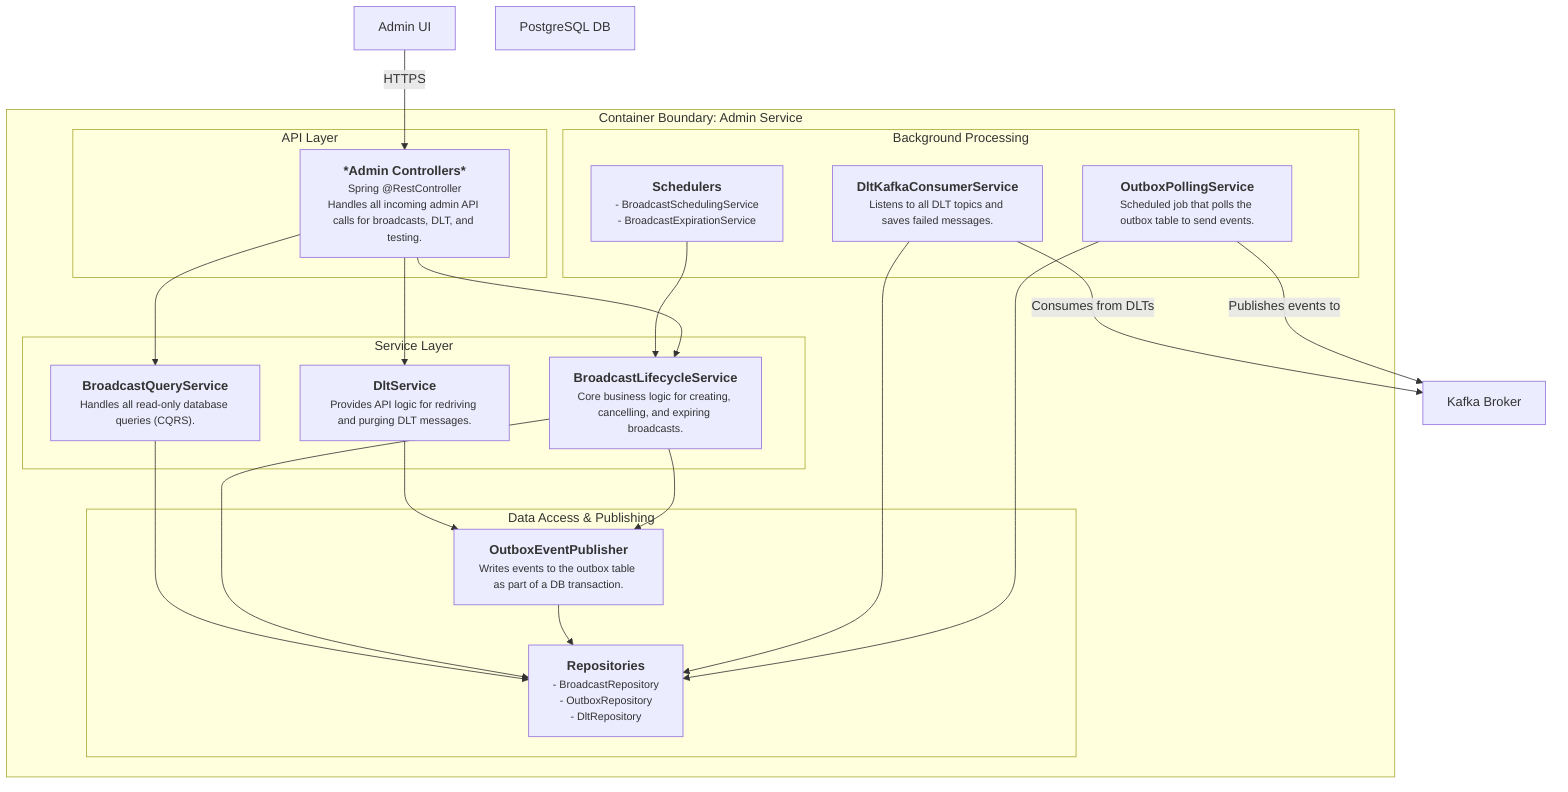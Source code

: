 graph TD
    subgraph "Container Boundary: Admin Service"
        direction LR

        subgraph "API Layer"
            AdminController["<div style='font-weight:bold'>*Admin Controllers*</div><div style='font-size: smaller;'>Spring @RestController</div><div style='font-size: smaller;'>Handles all incoming admin API calls for broadcasts, DLT, and testing.</div>"]
        end

        subgraph "Service Layer"
            LifecycleService["<div style='font-weight:bold'>BroadcastLifecycleService</div><div style='font-size: smaller;'>Core business logic for creating, cancelling, and expiring broadcasts.</div>"]
            QueryService["<div style='font-weight:bold'>BroadcastQueryService</div><div style='font-size: smaller;'>Handles all read-only database queries (CQRS).</div>"]
            DltApiService["<div style='font-weight:bold'>DltService</div><div style='font-size: smaller;'>Provides API logic for redriving and purging DLT messages.</div>"]
        end
        
        subgraph "Background Processing"
            Schedulers["<div style='font-weight:bold'>Schedulers</div><div style='font-size: smaller;'>- BroadcastSchedulingService<br/>- BroadcastExpirationService</div>"]
            OutboxPoller["<div style='font-weight:bold'>OutboxPollingService</div><div style='font-size: smaller;'>Scheduled job that polls the outbox table to send events.</div>"]
            DltConsumer["<div style='font-weight:bold'>DltKafkaConsumerService</div><div style='font-size: smaller;'>Listens to all DLT topics and saves failed messages.</div>"]
        end

        subgraph "Data Access & Publishing"
            Repositories["<div style='font-weight:bold'>Repositories</div><div style='font-size: smaller;'>- BroadcastRepository<br/>- OutboxRepository<br/>- DltRepository</div>"]
            OutboxPublisher["<div style='font-weight:bold'>OutboxEventPublisher</div><div style='font-size: smaller;'>Writes events to the outbox table as part of a DB transaction.</div>"]
        end
    end

    %% External Systems
    AdminUI[Admin UI]
    Kafka[Kafka Broker]
    Postgres[PostgreSQL DB]
    
    %% Relationships
    AdminUI -- "HTTPS" --> AdminController
    AdminController --> LifecycleService
    AdminController --> QueryService
    AdminController --> DltApiService

    LifecycleService --> OutboxPublisher
    DltApiService --> OutboxPublisher
    Schedulers --> LifecycleService
    
    OutboxPoller --> Repositories
    OutboxPoller -- "Publishes events to" --> Kafka
    
    DltConsumer -- "Consumes from DLTs" --> Kafka
    DltConsumer --> Repositories
    
    OutboxPublisher --> Repositories
    LifecycleService --> Repositories
    QueryService --> Repositories